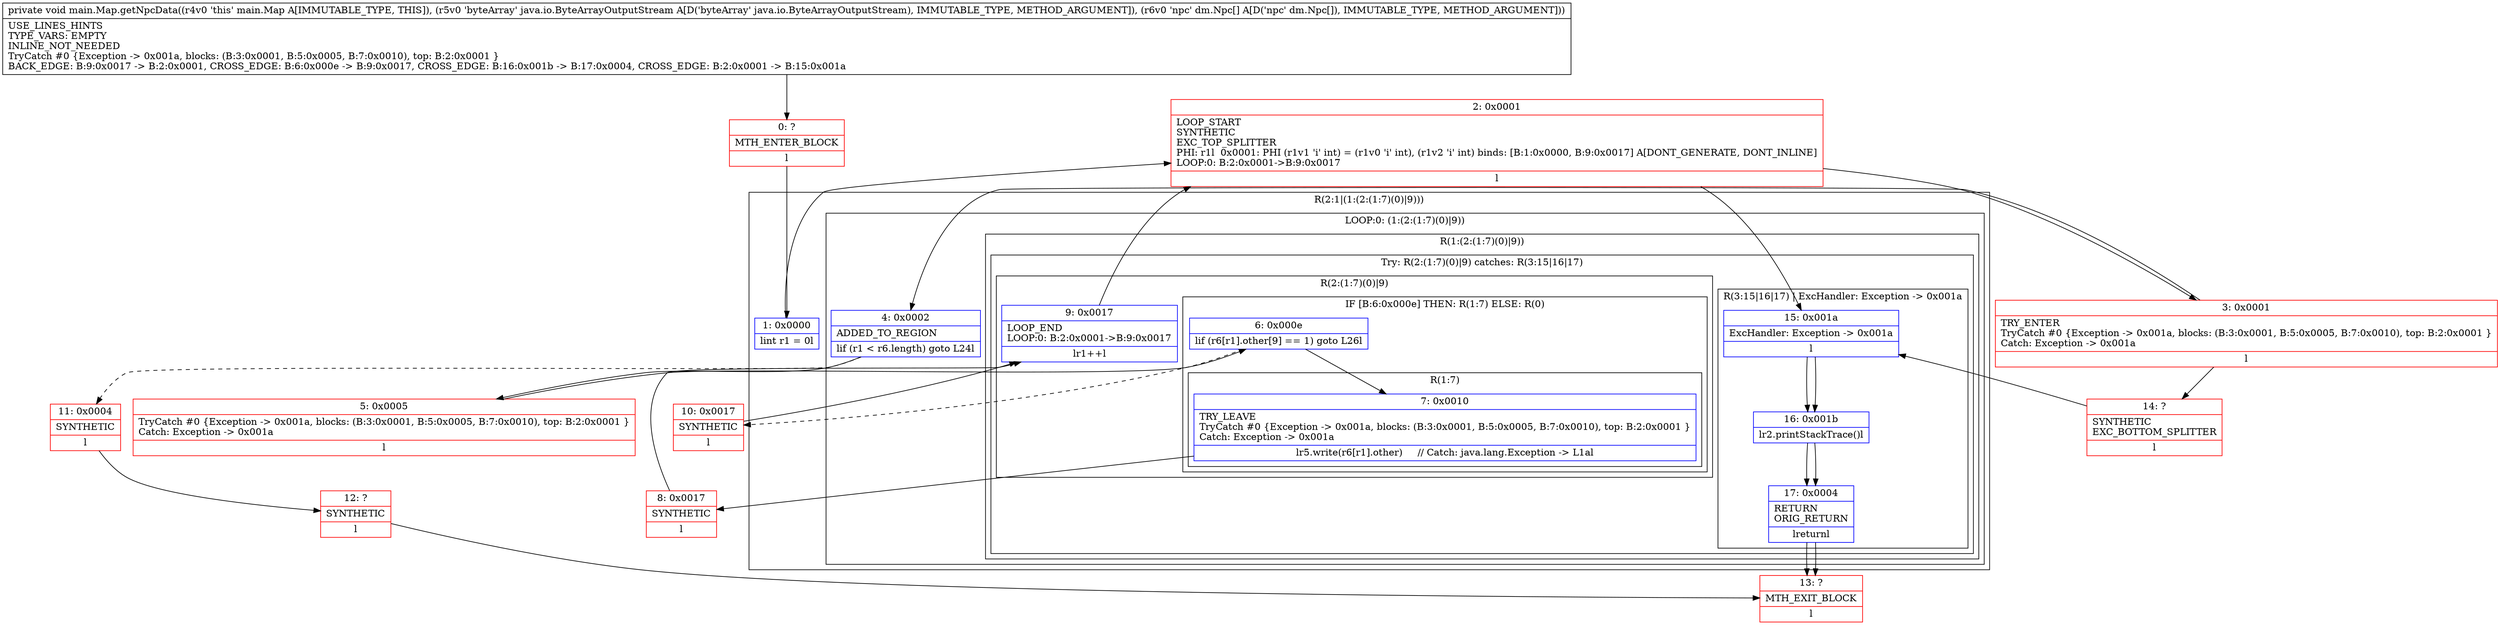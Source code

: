 digraph "CFG formain.Map.getNpcData(Ljava\/io\/ByteArrayOutputStream;[Ldm\/Npc;)V" {
subgraph cluster_Region_963789935 {
label = "R(2:1|(1:(2:(1:7)(0)|9)))";
node [shape=record,color=blue];
Node_1 [shape=record,label="{1\:\ 0x0000|lint r1 = 0l}"];
subgraph cluster_LoopRegion_550133091 {
label = "LOOP:0: (1:(2:(1:7)(0)|9))";
node [shape=record,color=blue];
Node_4 [shape=record,label="{4\:\ 0x0002|ADDED_TO_REGION\l|lif (r1 \< r6.length) goto L24l}"];
subgraph cluster_Region_692825049 {
label = "R(1:(2:(1:7)(0)|9))";
node [shape=record,color=blue];
subgraph cluster_TryCatchRegion_1710336811 {
label = "Try: R(2:(1:7)(0)|9) catches: R(3:15|16|17)";
node [shape=record,color=blue];
subgraph cluster_Region_537900460 {
label = "R(2:(1:7)(0)|9)";
node [shape=record,color=blue];
subgraph cluster_IfRegion_905552740 {
label = "IF [B:6:0x000e] THEN: R(1:7) ELSE: R(0)";
node [shape=record,color=blue];
Node_6 [shape=record,label="{6\:\ 0x000e|lif (r6[r1].other[9] == 1) goto L26l}"];
subgraph cluster_Region_503568520 {
label = "R(1:7)";
node [shape=record,color=blue];
Node_7 [shape=record,label="{7\:\ 0x0010|TRY_LEAVE\lTryCatch #0 \{Exception \-\> 0x001a, blocks: (B:3:0x0001, B:5:0x0005, B:7:0x0010), top: B:2:0x0001 \}\lCatch: Exception \-\> 0x001a\l|lr5.write(r6[r1].other)     \/\/ Catch: java.lang.Exception \-\> L1al}"];
}
subgraph cluster_Region_1524948340 {
label = "R(0)";
node [shape=record,color=blue];
}
}
Node_9 [shape=record,label="{9\:\ 0x0017|LOOP_END\lLOOP:0: B:2:0x0001\-\>B:9:0x0017\l|lr1++l}"];
}
subgraph cluster_Region_867797443 {
label = "R(3:15|16|17) | ExcHandler: Exception \-\> 0x001a\l";
node [shape=record,color=blue];
Node_15 [shape=record,label="{15\:\ 0x001a|ExcHandler: Exception \-\> 0x001a\l|l}"];
Node_16 [shape=record,label="{16\:\ 0x001b|lr2.printStackTrace()l}"];
Node_17 [shape=record,label="{17\:\ 0x0004|RETURN\lORIG_RETURN\l|lreturnl}"];
}
}
}
}
}
subgraph cluster_Region_867797443 {
label = "R(3:15|16|17) | ExcHandler: Exception \-\> 0x001a\l";
node [shape=record,color=blue];
Node_15 [shape=record,label="{15\:\ 0x001a|ExcHandler: Exception \-\> 0x001a\l|l}"];
Node_16 [shape=record,label="{16\:\ 0x001b|lr2.printStackTrace()l}"];
Node_17 [shape=record,label="{17\:\ 0x0004|RETURN\lORIG_RETURN\l|lreturnl}"];
}
Node_0 [shape=record,color=red,label="{0\:\ ?|MTH_ENTER_BLOCK\l|l}"];
Node_2 [shape=record,color=red,label="{2\:\ 0x0001|LOOP_START\lSYNTHETIC\lEXC_TOP_SPLITTER\lPHI: r1l  0x0001: PHI (r1v1 'i' int) = (r1v0 'i' int), (r1v2 'i' int) binds: [B:1:0x0000, B:9:0x0017] A[DONT_GENERATE, DONT_INLINE]\lLOOP:0: B:2:0x0001\-\>B:9:0x0017\l|l}"];
Node_3 [shape=record,color=red,label="{3\:\ 0x0001|TRY_ENTER\lTryCatch #0 \{Exception \-\> 0x001a, blocks: (B:3:0x0001, B:5:0x0005, B:7:0x0010), top: B:2:0x0001 \}\lCatch: Exception \-\> 0x001a\l|l}"];
Node_5 [shape=record,color=red,label="{5\:\ 0x0005|TryCatch #0 \{Exception \-\> 0x001a, blocks: (B:3:0x0001, B:5:0x0005, B:7:0x0010), top: B:2:0x0001 \}\lCatch: Exception \-\> 0x001a\l|l}"];
Node_8 [shape=record,color=red,label="{8\:\ 0x0017|SYNTHETIC\l|l}"];
Node_10 [shape=record,color=red,label="{10\:\ 0x0017|SYNTHETIC\l|l}"];
Node_11 [shape=record,color=red,label="{11\:\ 0x0004|SYNTHETIC\l|l}"];
Node_12 [shape=record,color=red,label="{12\:\ ?|SYNTHETIC\l|l}"];
Node_13 [shape=record,color=red,label="{13\:\ ?|MTH_EXIT_BLOCK\l|l}"];
Node_14 [shape=record,color=red,label="{14\:\ ?|SYNTHETIC\lEXC_BOTTOM_SPLITTER\l|l}"];
MethodNode[shape=record,label="{private void main.Map.getNpcData((r4v0 'this' main.Map A[IMMUTABLE_TYPE, THIS]), (r5v0 'byteArray' java.io.ByteArrayOutputStream A[D('byteArray' java.io.ByteArrayOutputStream), IMMUTABLE_TYPE, METHOD_ARGUMENT]), (r6v0 'npc' dm.Npc[] A[D('npc' dm.Npc[]), IMMUTABLE_TYPE, METHOD_ARGUMENT]))  | USE_LINES_HINTS\lTYPE_VARS: EMPTY\lINLINE_NOT_NEEDED\lTryCatch #0 \{Exception \-\> 0x001a, blocks: (B:3:0x0001, B:5:0x0005, B:7:0x0010), top: B:2:0x0001 \}\lBACK_EDGE: B:9:0x0017 \-\> B:2:0x0001, CROSS_EDGE: B:6:0x000e \-\> B:9:0x0017, CROSS_EDGE: B:16:0x001b \-\> B:17:0x0004, CROSS_EDGE: B:2:0x0001 \-\> B:15:0x001a\l}"];
MethodNode -> Node_0;
Node_1 -> Node_2;
Node_4 -> Node_5;
Node_4 -> Node_11[style=dashed];
Node_6 -> Node_7;
Node_6 -> Node_10[style=dashed];
Node_7 -> Node_8;
Node_9 -> Node_2;
Node_15 -> Node_16;
Node_16 -> Node_17;
Node_17 -> Node_13;
Node_15 -> Node_16;
Node_16 -> Node_17;
Node_17 -> Node_13;
Node_0 -> Node_1;
Node_2 -> Node_3;
Node_2 -> Node_15;
Node_3 -> Node_4;
Node_3 -> Node_14;
Node_5 -> Node_6;
Node_8 -> Node_9;
Node_10 -> Node_9;
Node_11 -> Node_12;
Node_12 -> Node_13;
Node_14 -> Node_15;
}

